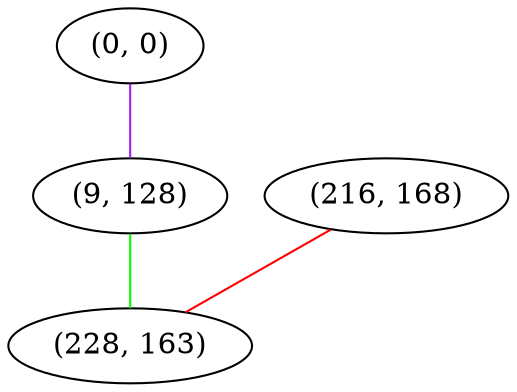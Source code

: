 graph "" {
"(0, 0)";
"(9, 128)";
"(216, 168)";
"(228, 163)";
"(0, 0)" -- "(9, 128)"  [color=purple, key=0, weight=4];
"(9, 128)" -- "(228, 163)"  [color=green, key=0, weight=2];
"(216, 168)" -- "(228, 163)"  [color=red, key=0, weight=1];
}

